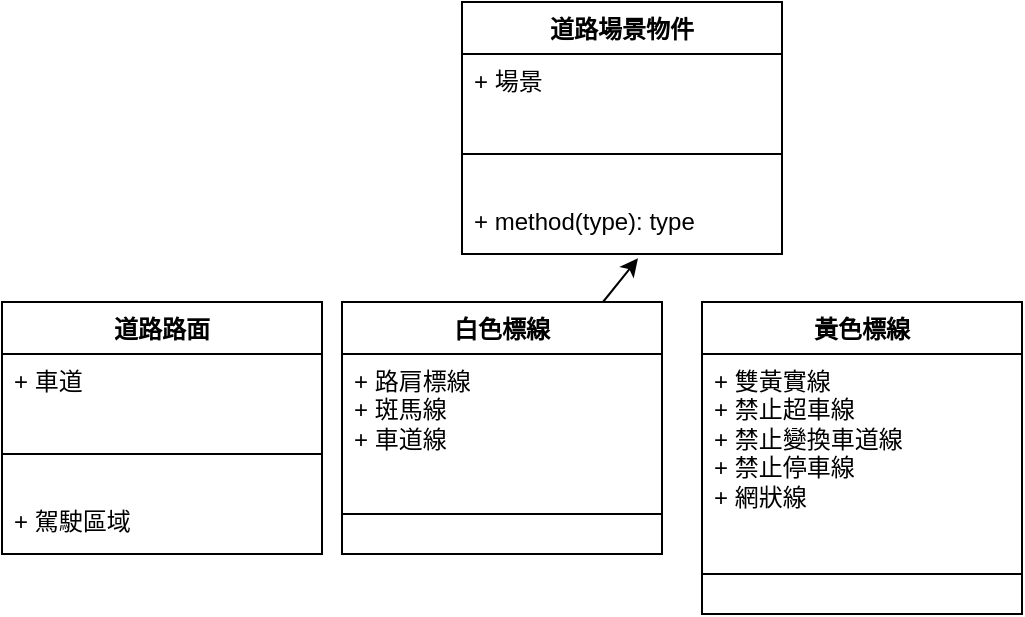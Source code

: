 <mxfile version="22.0.8" type="github">
  <diagram name="第 1 页" id="ra2MW5gxlobyjlcShpY1">
    <mxGraphModel dx="550" dy="345" grid="1" gridSize="10" guides="1" tooltips="1" connect="1" arrows="1" fold="1" page="1" pageScale="1" pageWidth="827" pageHeight="1169" math="0" shadow="0">
      <root>
        <mxCell id="0" />
        <mxCell id="1" parent="0" />
        <mxCell id="M-e9JHKKSAnauPj2znhq-1" value="道路場景物件" style="swimlane;fontStyle=1;align=center;verticalAlign=top;childLayout=stackLayout;horizontal=1;startSize=26;horizontalStack=0;resizeParent=1;resizeParentMax=0;resizeLast=0;collapsible=1;marginBottom=0;whiteSpace=wrap;html=1;" parent="1" vertex="1">
          <mxGeometry x="340" y="110" width="160" height="126" as="geometry" />
        </mxCell>
        <mxCell id="M-e9JHKKSAnauPj2znhq-2" value="+ 場景" style="text;strokeColor=none;fillColor=none;align=left;verticalAlign=top;spacingLeft=4;spacingRight=4;overflow=hidden;rotatable=0;points=[[0,0.5],[1,0.5]];portConstraint=eastwest;whiteSpace=wrap;html=1;" parent="M-e9JHKKSAnauPj2znhq-1" vertex="1">
          <mxGeometry y="26" width="160" height="30" as="geometry" />
        </mxCell>
        <mxCell id="M-e9JHKKSAnauPj2znhq-3" value="" style="line;strokeWidth=1;fillColor=none;align=left;verticalAlign=middle;spacingTop=-1;spacingLeft=3;spacingRight=3;rotatable=0;labelPosition=right;points=[];portConstraint=eastwest;strokeColor=inherit;" parent="M-e9JHKKSAnauPj2znhq-1" vertex="1">
          <mxGeometry y="56" width="160" height="40" as="geometry" />
        </mxCell>
        <mxCell id="M-e9JHKKSAnauPj2znhq-4" value="+ method(type): type" style="text;strokeColor=none;fillColor=none;align=left;verticalAlign=top;spacingLeft=4;spacingRight=4;overflow=hidden;rotatable=0;points=[[0,0.5],[1,0.5]];portConstraint=eastwest;whiteSpace=wrap;html=1;" parent="M-e9JHKKSAnauPj2znhq-1" vertex="1">
          <mxGeometry y="96" width="160" height="30" as="geometry" />
        </mxCell>
        <mxCell id="iP_cFw7GPyOQ_z7oBaNd-1" value="" style="rounded=0;orthogonalLoop=1;jettySize=auto;html=1;entryX=0.55;entryY=1.072;entryDx=0;entryDy=0;entryPerimeter=0;" edge="1" parent="1" source="M-e9JHKKSAnauPj2znhq-5" target="M-e9JHKKSAnauPj2znhq-4">
          <mxGeometry relative="1" as="geometry" />
        </mxCell>
        <mxCell id="M-e9JHKKSAnauPj2znhq-5" value="白色標線&lt;br&gt;" style="swimlane;fontStyle=1;align=center;verticalAlign=top;childLayout=stackLayout;horizontal=1;startSize=26;horizontalStack=0;resizeParent=1;resizeParentMax=0;resizeLast=0;collapsible=1;marginBottom=0;whiteSpace=wrap;html=1;" parent="1" vertex="1">
          <mxGeometry x="280" y="260" width="160" height="126" as="geometry" />
        </mxCell>
        <mxCell id="M-e9JHKKSAnauPj2znhq-6" value="+ 路肩標線&lt;br&gt;+ 斑馬線&lt;br&gt;+ 車道線" style="text;strokeColor=none;fillColor=none;align=left;verticalAlign=top;spacingLeft=4;spacingRight=4;overflow=hidden;rotatable=0;points=[[0,0.5],[1,0.5]];portConstraint=eastwest;whiteSpace=wrap;html=1;" parent="M-e9JHKKSAnauPj2znhq-5" vertex="1">
          <mxGeometry y="26" width="160" height="60" as="geometry" />
        </mxCell>
        <mxCell id="M-e9JHKKSAnauPj2znhq-7" value="" style="line;strokeWidth=1;fillColor=none;align=left;verticalAlign=middle;spacingTop=-1;spacingLeft=3;spacingRight=3;rotatable=0;labelPosition=right;points=[];portConstraint=eastwest;strokeColor=inherit;" parent="M-e9JHKKSAnauPj2znhq-5" vertex="1">
          <mxGeometry y="86" width="160" height="40" as="geometry" />
        </mxCell>
        <mxCell id="M-e9JHKKSAnauPj2znhq-9" value="道路路面" style="swimlane;fontStyle=1;align=center;verticalAlign=top;childLayout=stackLayout;horizontal=1;startSize=26;horizontalStack=0;resizeParent=1;resizeParentMax=0;resizeLast=0;collapsible=1;marginBottom=0;whiteSpace=wrap;html=1;" parent="1" vertex="1">
          <mxGeometry x="110" y="260" width="160" height="126" as="geometry" />
        </mxCell>
        <mxCell id="M-e9JHKKSAnauPj2znhq-10" value="+ 車道" style="text;strokeColor=none;fillColor=none;align=left;verticalAlign=top;spacingLeft=4;spacingRight=4;overflow=hidden;rotatable=0;points=[[0,0.5],[1,0.5]];portConstraint=eastwest;whiteSpace=wrap;html=1;" parent="M-e9JHKKSAnauPj2znhq-9" vertex="1">
          <mxGeometry y="26" width="160" height="30" as="geometry" />
        </mxCell>
        <mxCell id="M-e9JHKKSAnauPj2znhq-11" value="" style="line;strokeWidth=1;fillColor=none;align=left;verticalAlign=middle;spacingTop=-1;spacingLeft=3;spacingRight=3;rotatable=0;labelPosition=right;points=[];portConstraint=eastwest;strokeColor=inherit;" parent="M-e9JHKKSAnauPj2znhq-9" vertex="1">
          <mxGeometry y="56" width="160" height="40" as="geometry" />
        </mxCell>
        <mxCell id="M-e9JHKKSAnauPj2znhq-12" value="+ 駕駛區域" style="text;strokeColor=none;fillColor=none;align=left;verticalAlign=top;spacingLeft=4;spacingRight=4;overflow=hidden;rotatable=0;points=[[0,0.5],[1,0.5]];portConstraint=eastwest;whiteSpace=wrap;html=1;" parent="M-e9JHKKSAnauPj2znhq-9" vertex="1">
          <mxGeometry y="96" width="160" height="30" as="geometry" />
        </mxCell>
        <mxCell id="M-e9JHKKSAnauPj2znhq-14" value="黃色標線" style="swimlane;fontStyle=1;align=center;verticalAlign=top;childLayout=stackLayout;horizontal=1;startSize=26;horizontalStack=0;resizeParent=1;resizeParentMax=0;resizeLast=0;collapsible=1;marginBottom=0;whiteSpace=wrap;html=1;" parent="1" vertex="1">
          <mxGeometry x="460" y="260" width="160" height="156" as="geometry" />
        </mxCell>
        <mxCell id="M-e9JHKKSAnauPj2znhq-15" value="+&amp;nbsp;雙黃實線&lt;br&gt;+&amp;nbsp;禁止超車線&lt;br&gt;+&amp;nbsp;禁止變換車道線&lt;br&gt;+&amp;nbsp;禁止停車線&lt;br&gt;+&amp;nbsp;網狀線" style="text;strokeColor=none;fillColor=none;align=left;verticalAlign=top;spacingLeft=4;spacingRight=4;overflow=hidden;rotatable=0;points=[[0,0.5],[1,0.5]];portConstraint=eastwest;whiteSpace=wrap;html=1;" parent="M-e9JHKKSAnauPj2znhq-14" vertex="1">
          <mxGeometry y="26" width="160" height="90" as="geometry" />
        </mxCell>
        <mxCell id="M-e9JHKKSAnauPj2znhq-16" value="" style="line;strokeWidth=1;fillColor=none;align=left;verticalAlign=middle;spacingTop=-1;spacingLeft=3;spacingRight=3;rotatable=0;labelPosition=right;points=[];portConstraint=eastwest;strokeColor=inherit;" parent="M-e9JHKKSAnauPj2znhq-14" vertex="1">
          <mxGeometry y="116" width="160" height="40" as="geometry" />
        </mxCell>
      </root>
    </mxGraphModel>
  </diagram>
</mxfile>

